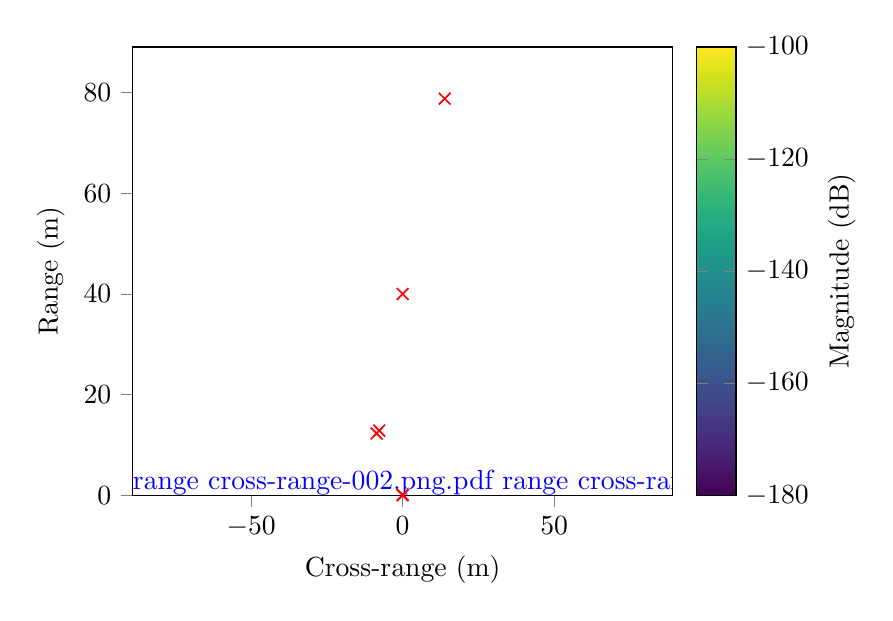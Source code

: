 % This file was created by matplotlib2tikz v0.6.18.
\begin{tikzpicture}

\begin{axis}[
colorbar,
colorbar style={ylabel={Magnitude (dB)}},
colormap/viridis,
point meta max=-100,
point meta min=-180,
tick align=outside,
tick pos=left,
x grid style={white!69.02!black},
xlabel={Cross-range (m)},
xmin=-89.062, xmax=89.062,
y grid style={white!69.02!black},
ylabel={Range (m)},
ymin=0, ymax=89.062
]
\addplot graphics [includegraphics cmd=\pgfimage,xmin=-89.062, xmax=89.062, ymin=0, ymax=89.062] {pcolormesh range cross-range-002.png};
\addplot [semithick, red, mark=x, mark size=3, mark options={solid}, only marks, forget plot]
table [row sep=\\]{%
-5.234e-05	0.001 \\
0.009	0.1 \\
-8.604	12.287 \\
-7.726	12.858 \\
0	40 \\
13.892	78.785 \\
};
\end{axis}

\end{tikzpicture}